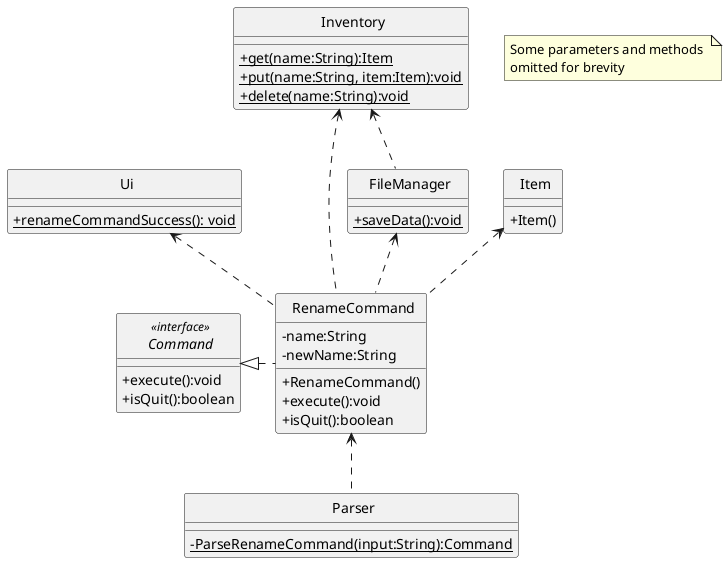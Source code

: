 @startuml
'https://plantuml.com/class-diagram
skinparam classAttributeIconSize 0
skinparam CircledCharacterFontSize 0
skinparam CircledCharacterRadius 0

interface Command
class Ui
class Inventory
class Item
class RenameCommand
class Parser
class FileManager

RenameCommand <.. Parser
Command <|. RenameCommand
Ui <.. RenameCommand
Inventory <.. RenameCommand
Item <.. RenameCommand
FileManager <.. RenameCommand
Inventory <.. FileManager

interface Command <<interface>> {
    +execute():void
    +isQuit():boolean
}

class RenameCommand {
    -name:String
    -newName:String
    +RenameCommand()
    +execute():void
    +isQuit():boolean
}

class Item {
    +Item()
}

class Ui {
    {static}+renameCommandSuccess(): void
}

class Parser {
    {static}-ParseRenameCommand(input:String):Command
}

class Inventory {
    {static}+get(name:String):Item
    {static}+put(name:String, item:Item):void
    {static}+delete(name:String):void
}

class FileManager {
    {static}+saveData():void
}

note "Some parameters and methods \nomitted for brevity" as n1

@enduml

@startuml
hide footbox
participant "SuperTracker" as SuperTracker <<class>> #f5e3a9
participant ":RenameCommand" as RenameCommand #cbf7f4
participant "FileManager" as FileManager <<class>> #bcf7cf
participant "Inventory" as Inventory <<class>> #d5eac2
participant "Ui" as Ui <<class>> #e5c2ea
participant "oldItem:Item" as Item #fbffb2

SuperTracker -> RenameCommand : execute()
activate RenameCommand #cbf7f4

RenameCommand -> Inventory : get(name:String)
activate Inventory #d5eac2
Inventory --> RenameCommand : oldItem:Item
deactivate Inventory

RenameCommand -> Item: getQuantity()
activate Item #fbffb2
Item --> RenameCommand: quantity
deactivate Item

RenameCommand -> Item: getPrice()
activate Item #fbffb2
Item --> RenameCommand: price
deactivate Item

RenameCommand -> Item: getExpiryDate()
activate Item #fbffb2
Item --> RenameCommand: expiryDate
deactivate Item

RenameCommand -> Inventory : delete(name:String)
activate Inventory #d5eac2
Inventory --> RenameCommand
deactivate Inventory

RenameCommand -> Inventory : put(newName:String, newItem:Item)
activate Inventory #d5eac2
Inventory --> RenameCommand
deactivate Inventory

RenameCommand -> Ui : renameCommandSuccess(item:Item)
activate Ui #e5c2ea
Ui --> RenameCommand
deactivate Ui

RenameCommand -> FileManager : saveData()
activate FileManager #bcf7cf
FileManager --> RenameCommand
deactivate FileManager

RenameCommand --> SuperTracker
deactivate RenameCommand
@enduml